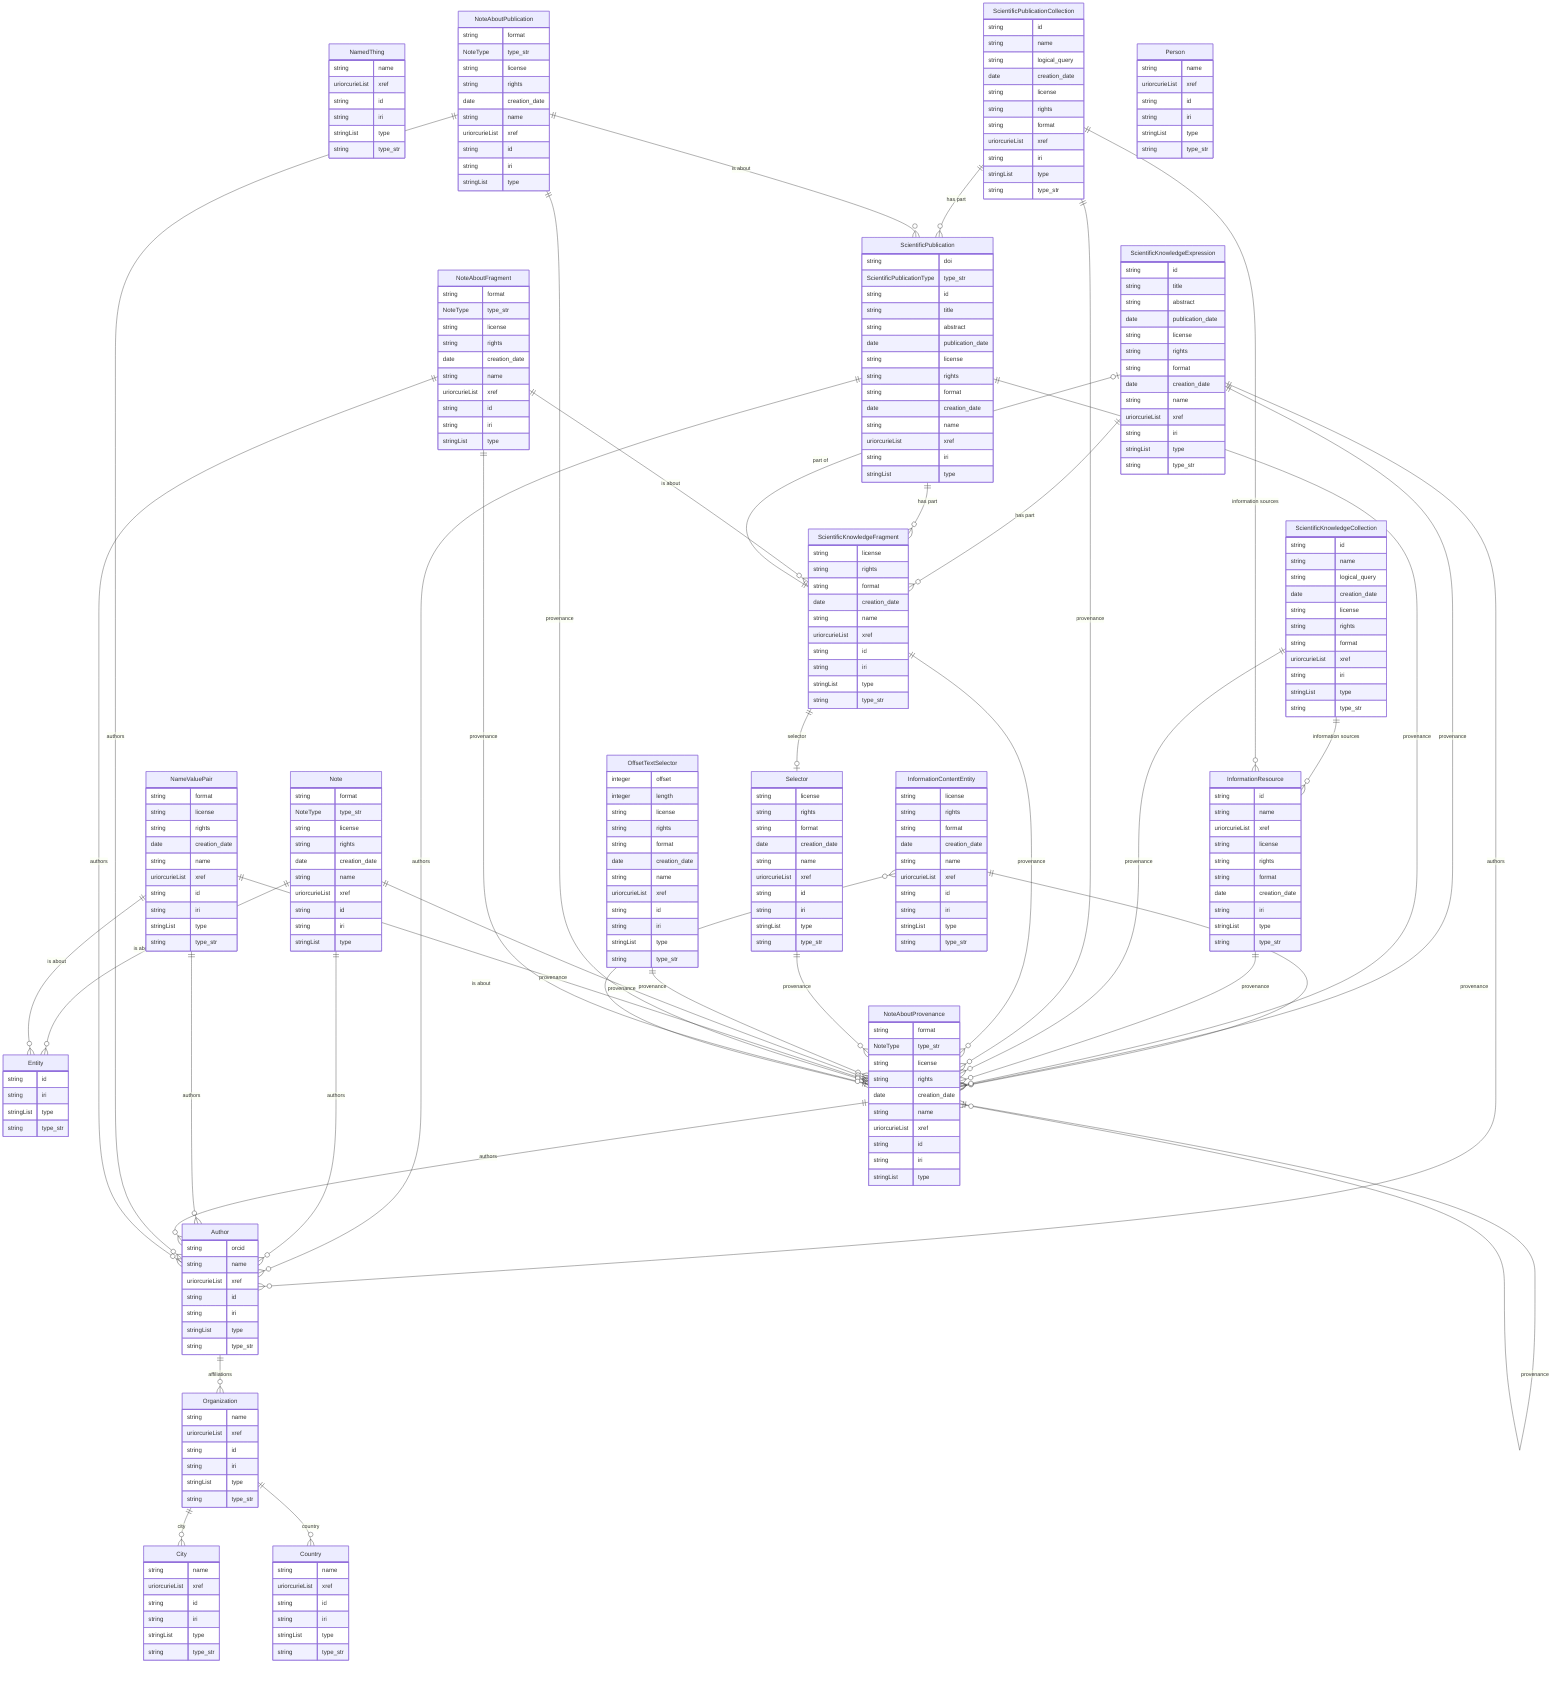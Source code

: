 erDiagram
Entity {
    string id  
    string iri  
    stringList type  
    string type_str  
}
NamedThing {
    string name  
    uriorcurieList xref  
    string id  
    string iri  
    stringList type  
    string type_str  
}
InformationContentEntity {
    string license  
    string rights  
    string format  
    date creation_date  
    string name  
    uriorcurieList xref  
    string id  
    string iri  
    stringList type  
    string type_str  
}
ScientificKnowledgeExpression {
    string id  
    string title  
    string abstract  
    date publication_date  
    string license  
    string rights  
    string format  
    date creation_date  
    string name  
    uriorcurieList xref  
    string iri  
    stringList type  
    string type_str  
}
ScientificPublication {
    string doi  
    ScientificPublicationType type_str  
    string id  
    string title  
    string abstract  
    date publication_date  
    string license  
    string rights  
    string format  
    date creation_date  
    string name  
    uriorcurieList xref  
    string iri  
    stringList type  
}
InformationResource {
    string id  
    string name  
    uriorcurieList xref  
    string license  
    string rights  
    string format  
    date creation_date  
    string iri  
    stringList type  
    string type_str  
}
ScientificKnowledgeCollection {
    string id  
    string name  
    string logical_query  
    date creation_date  
    string license  
    string rights  
    string format  
    uriorcurieList xref  
    string iri  
    stringList type  
    string type_str  
}
ScientificPublicationCollection {
    string id  
    string name  
    string logical_query  
    date creation_date  
    string license  
    string rights  
    string format  
    uriorcurieList xref  
    string iri  
    stringList type  
    string type_str  
}
ScientificKnowledgeFragment {
    string license  
    string rights  
    string format  
    date creation_date  
    string name  
    uriorcurieList xref  
    string id  
    string iri  
    stringList type  
    string type_str  
}
Selector {
    string license  
    string rights  
    string format  
    date creation_date  
    string name  
    uriorcurieList xref  
    string id  
    string iri  
    stringList type  
    string type_str  
}
OffsetTextSelector {
    integer offset  
    integer length  
    string license  
    string rights  
    string format  
    date creation_date  
    string name  
    uriorcurieList xref  
    string id  
    string iri  
    stringList type  
    string type_str  
}
Note {
    string format  
    NoteType type_str  
    string license  
    string rights  
    date creation_date  
    string name  
    uriorcurieList xref  
    string id  
    string iri  
    stringList type  
}
NameValuePair {
    string format  
    string license  
    string rights  
    date creation_date  
    string name  
    uriorcurieList xref  
    string id  
    string iri  
    stringList type  
    string type_str  
}
NoteAboutProvenance {
    string format  
    NoteType type_str  
    string license  
    string rights  
    date creation_date  
    string name  
    uriorcurieList xref  
    string id  
    string iri  
    stringList type  
}
NoteAboutPublication {
    string format  
    NoteType type_str  
    string license  
    string rights  
    date creation_date  
    string name  
    uriorcurieList xref  
    string id  
    string iri  
    stringList type  
}
NoteAboutFragment {
    string format  
    NoteType type_str  
    string license  
    string rights  
    date creation_date  
    string name  
    uriorcurieList xref  
    string id  
    string iri  
    stringList type  
}
Person {
    string name  
    uriorcurieList xref  
    string id  
    string iri  
    stringList type  
    string type_str  
}
Author {
    string orcid  
    string name  
    uriorcurieList xref  
    string id  
    string iri  
    stringList type  
    string type_str  
}
Organization {
    string name  
    uriorcurieList xref  
    string id  
    string iri  
    stringList type  
    string type_str  
}
City {
    string name  
    uriorcurieList xref  
    string id  
    string iri  
    stringList type  
    string type_str  
}
Country {
    string name  
    uriorcurieList xref  
    string id  
    string iri  
    stringList type  
    string type_str  
}

InformationContentEntity ||--}o NoteAboutProvenance : "provenance"
ScientificKnowledgeExpression ||--}o ScientificKnowledgeFragment : "has part"
ScientificKnowledgeExpression ||--}o Author : "authors"
ScientificKnowledgeExpression ||--}o NoteAboutProvenance : "provenance"
ScientificPublication ||--}o ScientificKnowledgeFragment : "has part"
ScientificPublication ||--}o Author : "authors"
ScientificPublication ||--}o NoteAboutProvenance : "provenance"
InformationResource ||--}o NoteAboutProvenance : "provenance"
ScientificKnowledgeCollection ||--}o InformationResource : "information sources"
ScientificKnowledgeCollection ||--}o NoteAboutProvenance : "provenance"
ScientificPublicationCollection ||--}o ScientificPublication : "has part"
ScientificPublicationCollection ||--}o InformationResource : "information sources"
ScientificPublicationCollection ||--}o NoteAboutProvenance : "provenance"
ScientificKnowledgeFragment ||--|o ScientificKnowledgeExpression : "part of"
ScientificKnowledgeFragment ||--|o Selector : "selector"
ScientificKnowledgeFragment ||--}o NoteAboutProvenance : "provenance"
Selector ||--}o NoteAboutProvenance : "provenance"
OffsetTextSelector ||--}o NoteAboutProvenance : "provenance"
Note ||--}o Entity : "is about"
Note ||--}o Author : "authors"
Note ||--}o NoteAboutProvenance : "provenance"
NameValuePair ||--}o Entity : "is about"
NameValuePair ||--}o Author : "authors"
NameValuePair ||--}o NoteAboutProvenance : "provenance"
NoteAboutProvenance ||--}o InformationContentEntity : "is about"
NoteAboutProvenance ||--}o Author : "authors"
NoteAboutProvenance ||--}o NoteAboutProvenance : "provenance"
NoteAboutPublication ||--}o ScientificPublication : "is about"
NoteAboutPublication ||--}o Author : "authors"
NoteAboutPublication ||--}o NoteAboutProvenance : "provenance"
NoteAboutFragment ||--}o ScientificKnowledgeFragment : "is about"
NoteAboutFragment ||--}o Author : "authors"
NoteAboutFragment ||--}o NoteAboutProvenance : "provenance"
Author ||--}o Organization : "affiliations"
Organization ||--}o City : "city"
Organization ||--}o Country : "country"